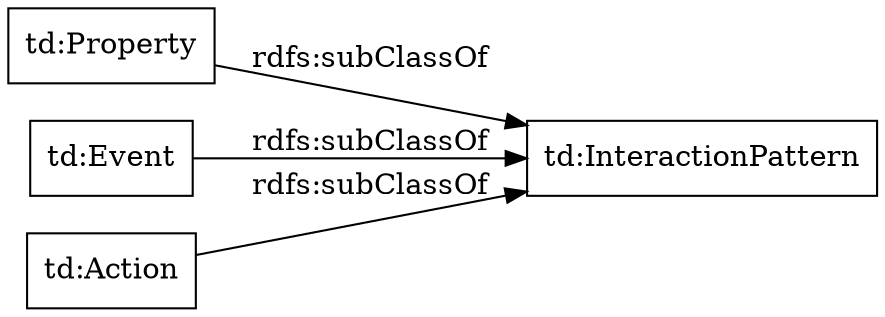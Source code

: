 digraph ar2dtool_diagram { 
rankdir=LR;
size="1000"
node [shape = rectangle, color="black"]; "td:Property" "td:InteractionPattern" "td:Event" "td:Action" ; /*classes style*/
	"td:Property" -> "td:InteractionPattern" [ label = "rdfs:subClassOf" ];
	"td:Event" -> "td:InteractionPattern" [ label = "rdfs:subClassOf" ];
	"td:Action" -> "td:InteractionPattern" [ label = "rdfs:subClassOf" ];

}
